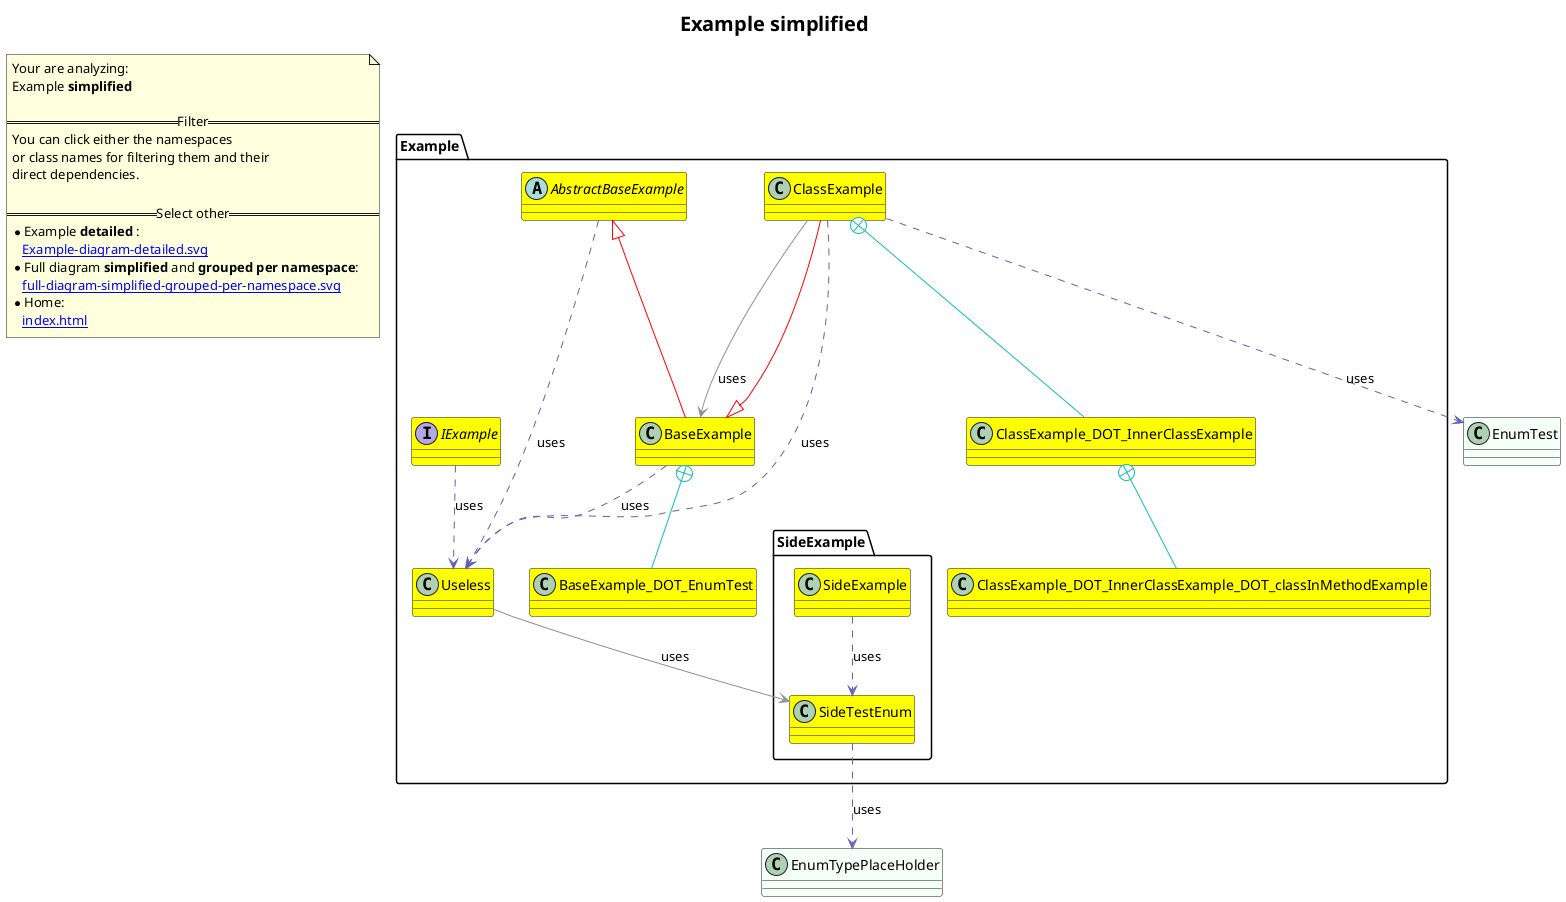 @startuml
title <size:20>Example **simplified** </size>
note "Your are analyzing:\nExample **simplified** \n\n==Filter==\nYou can click either the namespaces \nor class names for filtering them and their\ndirect dependencies.\n\n==Select other==\n* Example **detailed** :\n   [[Example-diagram-detailed.svg]]\n* Full diagram **simplified** and **grouped per namespace**:\n   [[full-diagram-simplified-grouped-per-namespace.svg]]\n* Home:\n   [[index.html]]" as FloatingNote
class EnumTest [[EnumTest-diagram-simplified.svg]] #MintCream {
}
class EnumTypePlaceHolder [[EnumTypePlaceHolder-diagram-simplified.svg]] #MintCream {
}
class Example.ClassExample [[Example.ClassExample-diagram-simplified.svg]] #yellow {
}
class Example.BaseExample [[Example.BaseExample-diagram-simplified.svg]] #yellow {
}
class Example.Useless [[Example.Useless-diagram-simplified.svg]] #yellow {
}
class Example.ClassExample_DOT_InnerClassExample [[Example.ClassExample_DOT_InnerClassExample-diagram-simplified.svg]] #yellow {
}
class Example.ClassExample_DOT_InnerClassExample_DOT_classInMethodExample [[Example.ClassExample_DOT_InnerClassExample_DOT_classInMethodExample-diagram-simplified.svg]] #yellow {
}
interface Example.IExample [[Example.IExample-diagram-simplified.svg]] #yellow {
}
class Example.BaseExample_DOT_EnumTest [[Example.BaseExample_DOT_EnumTest-diagram-simplified.svg]] #yellow {
}
abstract class Example.AbstractBaseExample [[Example.AbstractBaseExample-diagram-simplified.svg]] #yellow {
}
  class Example.SideExample.SideTestEnum [[Example.SideExample.SideTestEnum-diagram-simplified.svg]] #yellow {
  }
  class Example.SideExample.SideExample [[Example.SideExample.SideExample-diagram-simplified.svg]] #yellow {
  }
 ' *************************************** 
 ' *************************************** 
 ' *************************************** 
' Class relations extracted from namespace:
' 
' Class relations extracted from namespace:
' Example
Example.BaseExample <|-[#red]- Example.ClassExample
Example.ClassExample +-[#10BBBB]- Example.ClassExample_DOT_InnerClassExample 
Example.ClassExample .[#6060BB].> Example.Useless  : uses 
Example.ClassExample .[#6060BB].> EnumTest  : uses 
Example.ClassExample -[#909090]-> Example.BaseExample  : uses 
Example.AbstractBaseExample <|-[#red]- Example.BaseExample
Example.BaseExample +-[#10BBBB]- Example.BaseExample_DOT_EnumTest 
Example.BaseExample .[#6060BB].> Example.Useless  : uses 
Example.Useless -[#909090]-> Example.SideExample.SideTestEnum  : uses 
Example.ClassExample_DOT_InnerClassExample +-[#10BBBB]- Example.ClassExample_DOT_InnerClassExample_DOT_classInMethodExample 
Example.IExample .[#6060BB].> Example.Useless  : uses 
Example.AbstractBaseExample .[#6060BB].> Example.Useless  : uses 
' Class relations extracted from namespace:
' Example.SideExample
Example.SideExample.SideTestEnum .[#6060BB].> EnumTypePlaceHolder  : uses 
Example.SideExample.SideExample .[#6060BB].> Example.SideExample.SideTestEnum  : uses 
@enduml